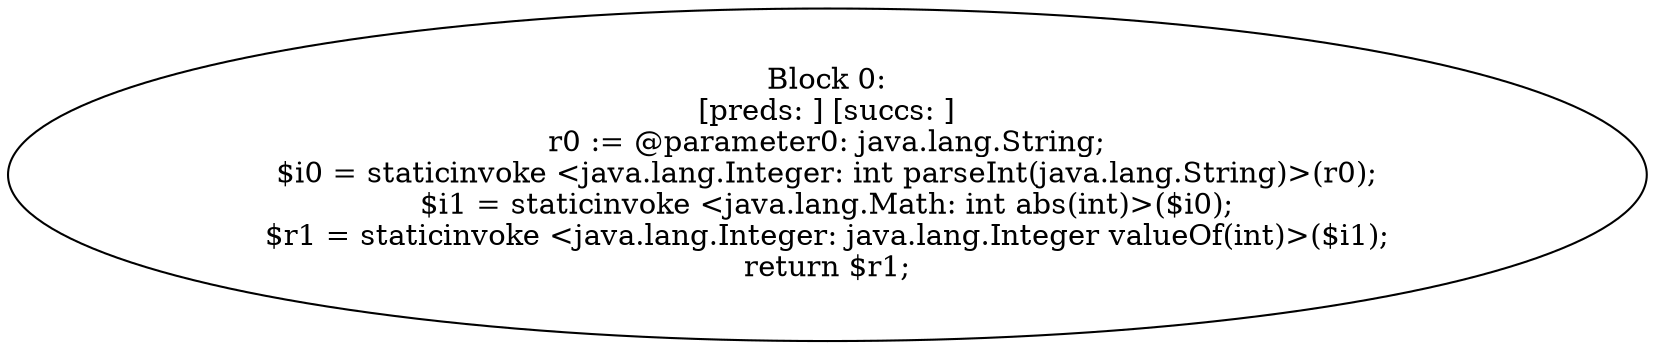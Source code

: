 digraph "unitGraph" {
    "Block 0:
[preds: ] [succs: ]
r0 := @parameter0: java.lang.String;
$i0 = staticinvoke <java.lang.Integer: int parseInt(java.lang.String)>(r0);
$i1 = staticinvoke <java.lang.Math: int abs(int)>($i0);
$r1 = staticinvoke <java.lang.Integer: java.lang.Integer valueOf(int)>($i1);
return $r1;
"
}
